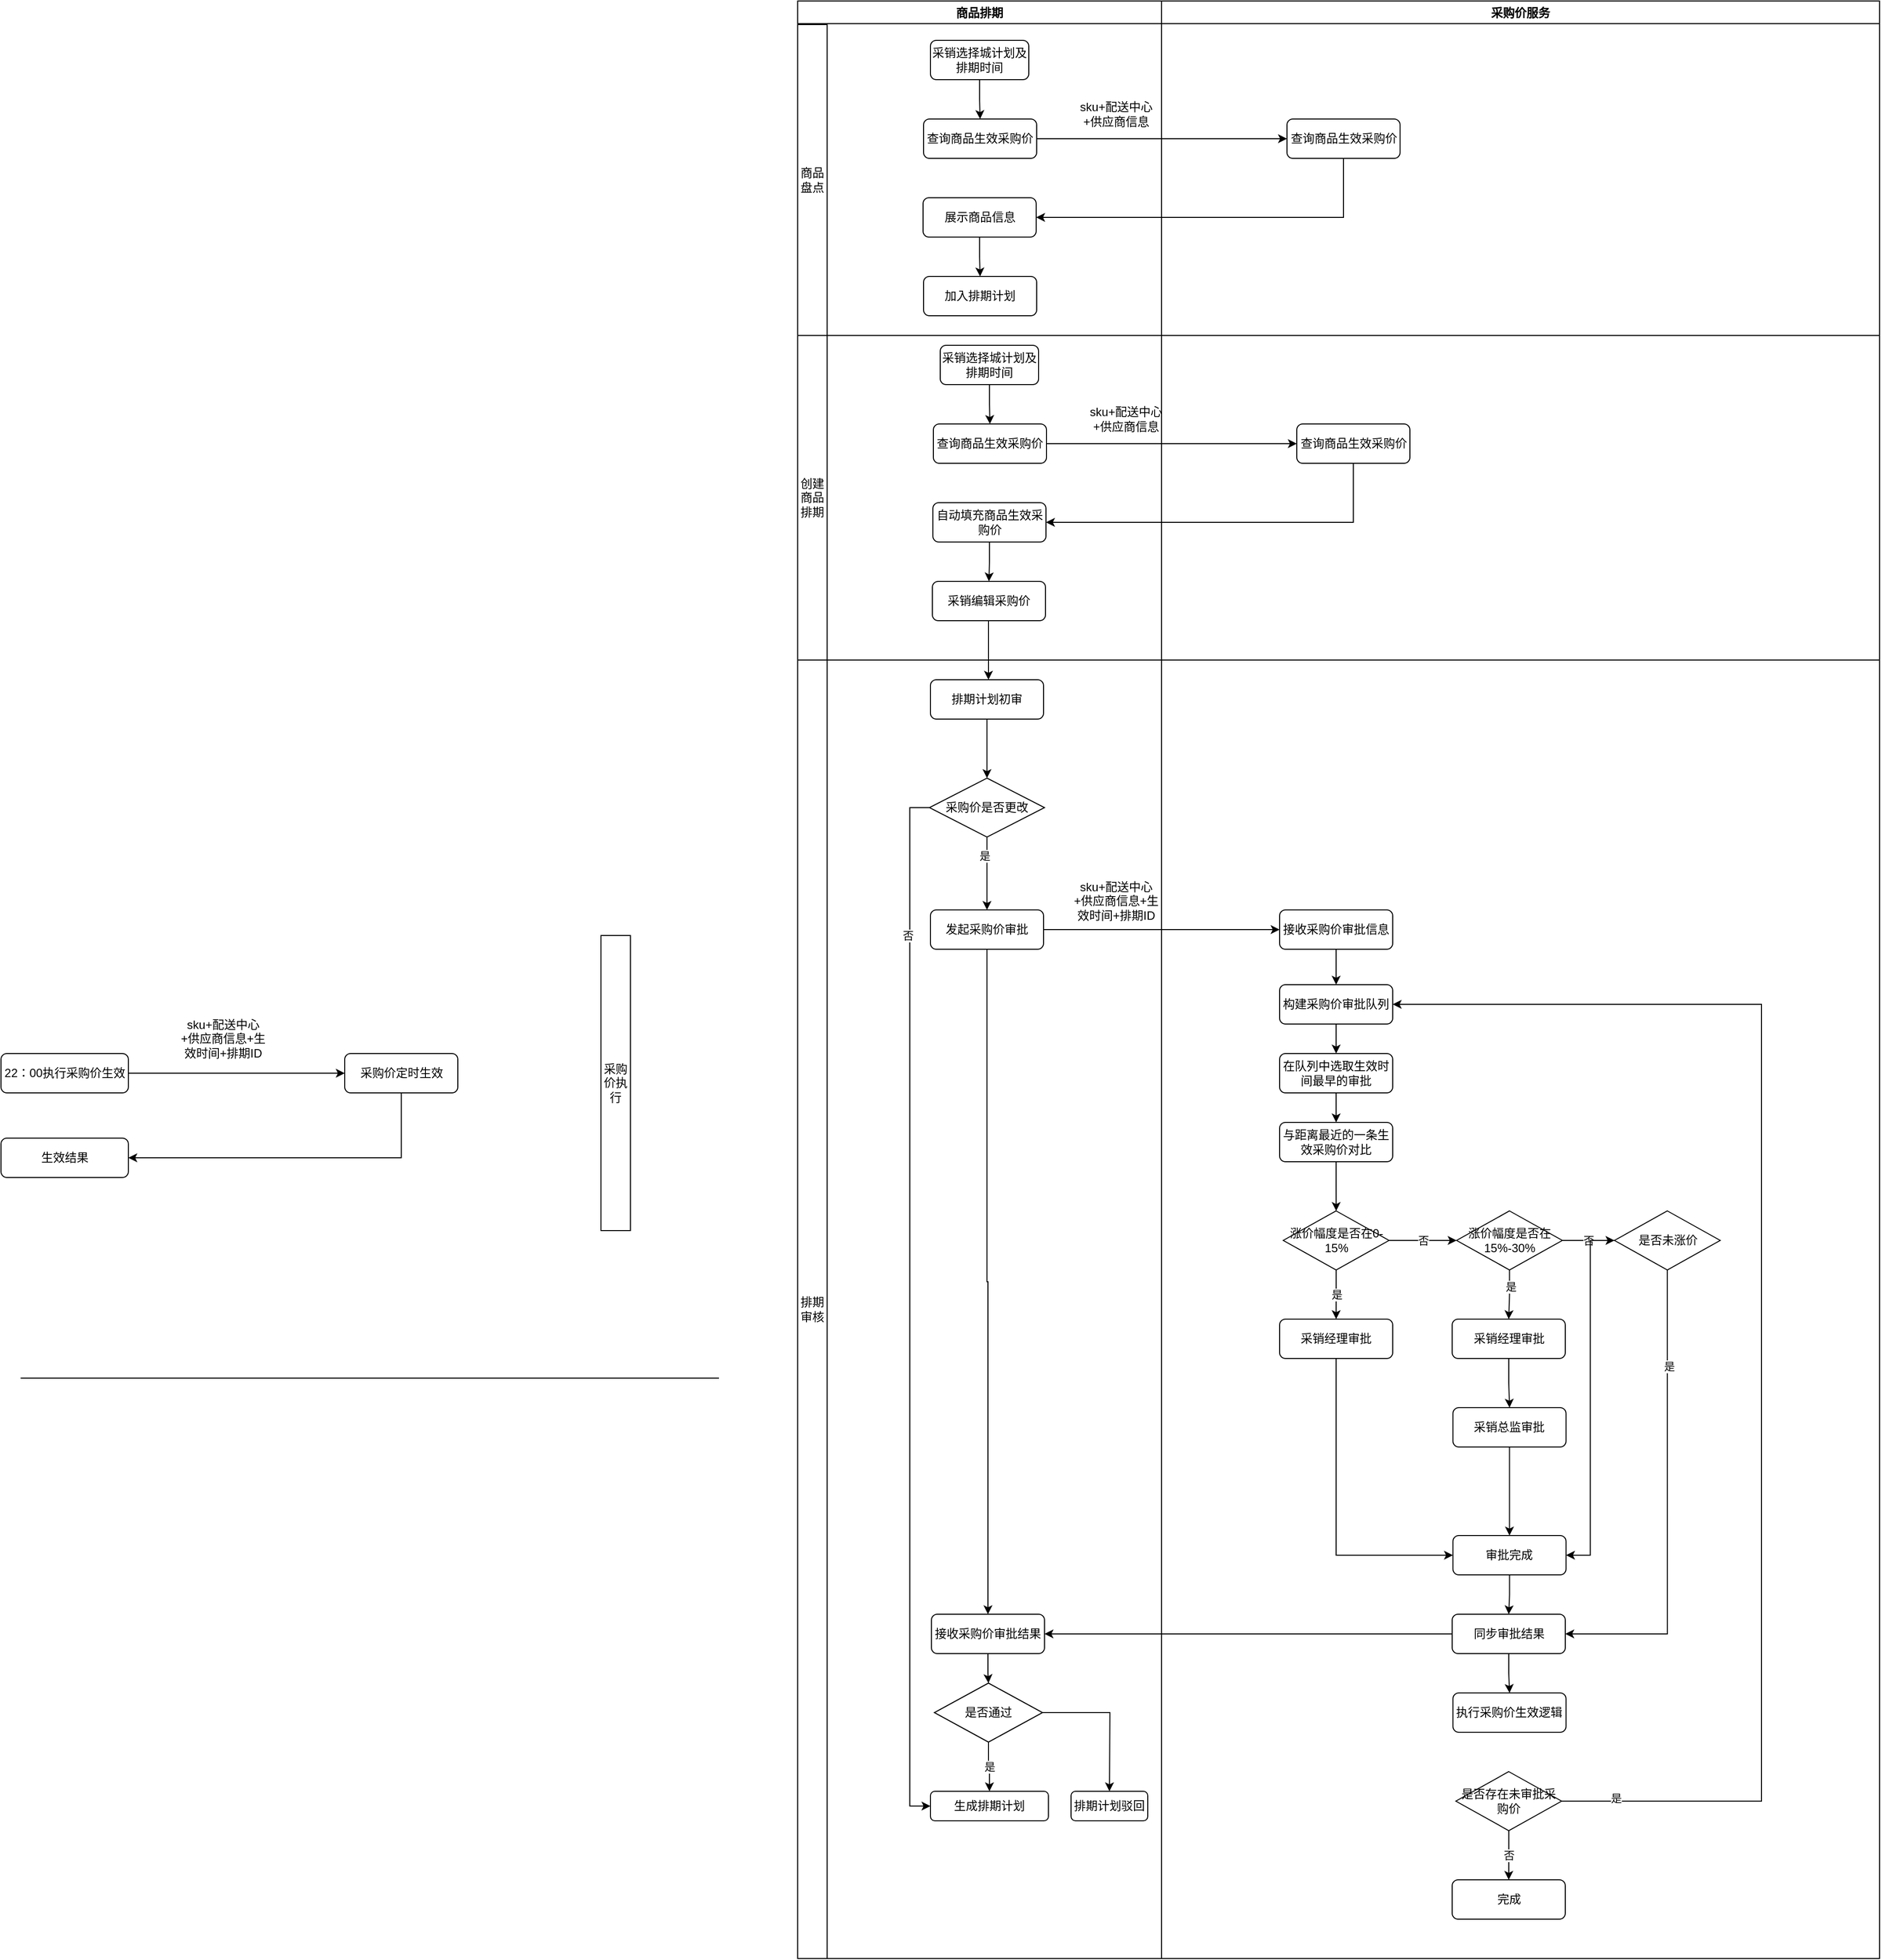 <mxfile version="15.4.0" type="github">
  <diagram id="C5RBs43oDa-KdzZeNtuy" name="Page-1">
    <mxGraphModel dx="3720" dy="1154" grid="1" gridSize="10" guides="1" tooltips="1" connect="1" arrows="1" fold="1" page="1" pageScale="1" pageWidth="827" pageHeight="1169" math="0" shadow="0">
      <root>
        <mxCell id="WIyWlLk6GJQsqaUBKTNV-0" />
        <mxCell id="WIyWlLk6GJQsqaUBKTNV-1" parent="WIyWlLk6GJQsqaUBKTNV-0" />
        <mxCell id="JaGCP64lXndvB-nV4re8-0" value="商品排期" style="swimlane;" vertex="1" parent="WIyWlLk6GJQsqaUBKTNV-1">
          <mxGeometry x="-60" y="400" width="370" height="1990" as="geometry" />
        </mxCell>
        <mxCell id="JaGCP64lXndvB-nV4re8-4" value="商品盘点" style="rounded=0;whiteSpace=wrap;html=1;" vertex="1" parent="JaGCP64lXndvB-nV4re8-0">
          <mxGeometry y="24" width="30" height="316" as="geometry" />
        </mxCell>
        <mxCell id="JaGCP64lXndvB-nV4re8-6" value="" style="edgeStyle=orthogonalEdgeStyle;rounded=0;orthogonalLoop=1;jettySize=auto;html=1;" edge="1" parent="JaGCP64lXndvB-nV4re8-0" source="JaGCP64lXndvB-nV4re8-2" target="JaGCP64lXndvB-nV4re8-5">
          <mxGeometry relative="1" as="geometry" />
        </mxCell>
        <mxCell id="JaGCP64lXndvB-nV4re8-2" value="采销选择城计划及排期时间" style="rounded=1;whiteSpace=wrap;html=1;" vertex="1" parent="JaGCP64lXndvB-nV4re8-0">
          <mxGeometry x="135" y="40" width="100" height="40" as="geometry" />
        </mxCell>
        <mxCell id="JaGCP64lXndvB-nV4re8-5" value="查询商品生效采购价" style="rounded=1;whiteSpace=wrap;html=1;" vertex="1" parent="JaGCP64lXndvB-nV4re8-0">
          <mxGeometry x="128" y="120" width="115" height="40" as="geometry" />
        </mxCell>
        <mxCell id="JaGCP64lXndvB-nV4re8-15" value="" style="edgeStyle=orthogonalEdgeStyle;rounded=0;orthogonalLoop=1;jettySize=auto;html=1;" edge="1" parent="JaGCP64lXndvB-nV4re8-0" source="JaGCP64lXndvB-nV4re8-8" target="JaGCP64lXndvB-nV4re8-14">
          <mxGeometry relative="1" as="geometry" />
        </mxCell>
        <mxCell id="JaGCP64lXndvB-nV4re8-8" value="展示商品信息" style="rounded=1;whiteSpace=wrap;html=1;" vertex="1" parent="JaGCP64lXndvB-nV4re8-0">
          <mxGeometry x="127.5" y="200" width="115" height="40" as="geometry" />
        </mxCell>
        <mxCell id="JaGCP64lXndvB-nV4re8-12" value="sku+配送中心+供应商信息" style="text;html=1;strokeColor=none;fillColor=none;align=center;verticalAlign=middle;whiteSpace=wrap;rounded=0;" vertex="1" parent="JaGCP64lXndvB-nV4re8-0">
          <mxGeometry x="278" y="100" width="92" height="30" as="geometry" />
        </mxCell>
        <mxCell id="JaGCP64lXndvB-nV4re8-13" value="创建商品排期" style="rounded=0;whiteSpace=wrap;html=1;" vertex="1" parent="JaGCP64lXndvB-nV4re8-0">
          <mxGeometry y="340" width="30" height="330" as="geometry" />
        </mxCell>
        <mxCell id="JaGCP64lXndvB-nV4re8-14" value="加入排期计划" style="rounded=1;whiteSpace=wrap;html=1;" vertex="1" parent="JaGCP64lXndvB-nV4re8-0">
          <mxGeometry x="128" y="280" width="115" height="40" as="geometry" />
        </mxCell>
        <mxCell id="JaGCP64lXndvB-nV4re8-16" style="edgeStyle=orthogonalEdgeStyle;rounded=0;orthogonalLoop=1;jettySize=auto;html=1;endArrow=none;endFill=0;" edge="1" parent="JaGCP64lXndvB-nV4re8-0">
          <mxGeometry relative="1" as="geometry">
            <mxPoint x="30" y="340" as="sourcePoint" />
            <mxPoint x="1100" y="340" as="targetPoint" />
            <Array as="points">
              <mxPoint x="940" y="340" />
            </Array>
          </mxGeometry>
        </mxCell>
        <mxCell id="JaGCP64lXndvB-nV4re8-30" value="排期审核" style="rounded=0;whiteSpace=wrap;html=1;" vertex="1" parent="JaGCP64lXndvB-nV4re8-0">
          <mxGeometry y="670" width="30" height="1320" as="geometry" />
        </mxCell>
        <mxCell id="JaGCP64lXndvB-nV4re8-35" value="" style="edgeStyle=orthogonalEdgeStyle;rounded=0;orthogonalLoop=1;jettySize=auto;html=1;endArrow=classic;endFill=1;" edge="1" parent="JaGCP64lXndvB-nV4re8-0" source="JaGCP64lXndvB-nV4re8-33">
          <mxGeometry relative="1" as="geometry">
            <mxPoint x="194" y="690" as="targetPoint" />
          </mxGeometry>
        </mxCell>
        <mxCell id="JaGCP64lXndvB-nV4re8-33" value="采销编辑采购价" style="rounded=1;whiteSpace=wrap;html=1;" vertex="1" parent="JaGCP64lXndvB-nV4re8-0">
          <mxGeometry x="137" y="590" width="115" height="40" as="geometry" />
        </mxCell>
        <mxCell id="JaGCP64lXndvB-nV4re8-59" style="edgeStyle=orthogonalEdgeStyle;rounded=0;orthogonalLoop=1;jettySize=auto;html=1;entryX=0;entryY=0.5;entryDx=0;entryDy=0;endArrow=classic;endFill=1;exitX=0;exitY=0.5;exitDx=0;exitDy=0;" edge="1" parent="JaGCP64lXndvB-nV4re8-0" source="JaGCP64lXndvB-nV4re8-31" target="JaGCP64lXndvB-nV4re8-57">
          <mxGeometry relative="1" as="geometry" />
        </mxCell>
        <mxCell id="JaGCP64lXndvB-nV4re8-60" value="否" style="edgeLabel;html=1;align=center;verticalAlign=middle;resizable=0;points=[];" vertex="1" connectable="0" parent="JaGCP64lXndvB-nV4re8-59">
          <mxGeometry x="-0.717" y="-2" relative="1" as="geometry">
            <mxPoint as="offset" />
          </mxGeometry>
        </mxCell>
        <mxCell id="JaGCP64lXndvB-nV4re8-102" value="" style="edgeStyle=orthogonalEdgeStyle;rounded=0;orthogonalLoop=1;jettySize=auto;html=1;endArrow=classic;endFill=1;entryX=0.5;entryY=0;entryDx=0;entryDy=0;" edge="1" parent="JaGCP64lXndvB-nV4re8-0" source="JaGCP64lXndvB-nV4re8-31" target="JaGCP64lXndvB-nV4re8-47">
          <mxGeometry relative="1" as="geometry">
            <mxPoint x="194.5" y="890" as="targetPoint" />
          </mxGeometry>
        </mxCell>
        <mxCell id="JaGCP64lXndvB-nV4re8-103" value="是" style="edgeLabel;html=1;align=center;verticalAlign=middle;resizable=0;points=[];" vertex="1" connectable="0" parent="JaGCP64lXndvB-nV4re8-102">
          <mxGeometry x="-0.486" y="-3" relative="1" as="geometry">
            <mxPoint as="offset" />
          </mxGeometry>
        </mxCell>
        <mxCell id="JaGCP64lXndvB-nV4re8-31" value="采购价是否更改" style="rhombus;whiteSpace=wrap;html=1;" vertex="1" parent="JaGCP64lXndvB-nV4re8-0">
          <mxGeometry x="134" y="790" width="117" height="60" as="geometry" />
        </mxCell>
        <mxCell id="JaGCP64lXndvB-nV4re8-104" value="" style="edgeStyle=orthogonalEdgeStyle;rounded=0;orthogonalLoop=1;jettySize=auto;html=1;endArrow=classic;endFill=1;entryX=0.5;entryY=0;entryDx=0;entryDy=0;" edge="1" parent="JaGCP64lXndvB-nV4re8-0" source="JaGCP64lXndvB-nV4re8-47" target="JaGCP64lXndvB-nV4re8-52">
          <mxGeometry relative="1" as="geometry" />
        </mxCell>
        <mxCell id="JaGCP64lXndvB-nV4re8-47" value="发起采购价审批" style="rounded=1;whiteSpace=wrap;html=1;" vertex="1" parent="JaGCP64lXndvB-nV4re8-0">
          <mxGeometry x="135" y="924" width="115" height="40" as="geometry" />
        </mxCell>
        <mxCell id="JaGCP64lXndvB-nV4re8-56" value="" style="edgeStyle=orthogonalEdgeStyle;rounded=0;orthogonalLoop=1;jettySize=auto;html=1;endArrow=classic;endFill=1;" edge="1" parent="JaGCP64lXndvB-nV4re8-0" source="JaGCP64lXndvB-nV4re8-52" target="JaGCP64lXndvB-nV4re8-55">
          <mxGeometry relative="1" as="geometry" />
        </mxCell>
        <mxCell id="JaGCP64lXndvB-nV4re8-52" value="接收采购价审批结果" style="rounded=1;whiteSpace=wrap;html=1;" vertex="1" parent="JaGCP64lXndvB-nV4re8-0">
          <mxGeometry x="136" y="1640" width="115" height="40" as="geometry" />
        </mxCell>
        <mxCell id="JaGCP64lXndvB-nV4re8-54" value="sku+配送中心+供应商信息+生效时间+排期ID" style="text;html=1;strokeColor=none;fillColor=none;align=center;verticalAlign=middle;whiteSpace=wrap;rounded=0;" vertex="1" parent="JaGCP64lXndvB-nV4re8-0">
          <mxGeometry x="278" y="900" width="92" height="30" as="geometry" />
        </mxCell>
        <mxCell id="JaGCP64lXndvB-nV4re8-58" value="是" style="edgeStyle=orthogonalEdgeStyle;rounded=0;orthogonalLoop=1;jettySize=auto;html=1;endArrow=classic;endFill=1;" edge="1" parent="JaGCP64lXndvB-nV4re8-0" source="JaGCP64lXndvB-nV4re8-55" target="JaGCP64lXndvB-nV4re8-57">
          <mxGeometry relative="1" as="geometry" />
        </mxCell>
        <mxCell id="JaGCP64lXndvB-nV4re8-63" style="edgeStyle=orthogonalEdgeStyle;rounded=0;orthogonalLoop=1;jettySize=auto;html=1;entryX=0.5;entryY=0;entryDx=0;entryDy=0;endArrow=classic;endFill=1;" edge="1" parent="JaGCP64lXndvB-nV4re8-0" source="JaGCP64lXndvB-nV4re8-55">
          <mxGeometry relative="1" as="geometry">
            <mxPoint x="317" y="1820" as="targetPoint" />
          </mxGeometry>
        </mxCell>
        <mxCell id="JaGCP64lXndvB-nV4re8-55" value="是否通过" style="rhombus;whiteSpace=wrap;html=1;" vertex="1" parent="JaGCP64lXndvB-nV4re8-0">
          <mxGeometry x="139" y="1710" width="110" height="60" as="geometry" />
        </mxCell>
        <mxCell id="JaGCP64lXndvB-nV4re8-57" value="生成排期计划" style="rounded=1;whiteSpace=wrap;html=1;" vertex="1" parent="JaGCP64lXndvB-nV4re8-0">
          <mxGeometry x="135" y="1820" width="120" height="30" as="geometry" />
        </mxCell>
        <mxCell id="JaGCP64lXndvB-nV4re8-62" value="排期计划驳回" style="rounded=1;whiteSpace=wrap;html=1;" vertex="1" parent="JaGCP64lXndvB-nV4re8-0">
          <mxGeometry x="278" y="1820" width="78" height="30" as="geometry" />
        </mxCell>
        <mxCell id="JaGCP64lXndvB-nV4re8-112" value="" style="edgeStyle=orthogonalEdgeStyle;rounded=0;orthogonalLoop=1;jettySize=auto;html=1;endArrow=classic;endFill=1;" edge="1" parent="JaGCP64lXndvB-nV4re8-0" source="JaGCP64lXndvB-nV4re8-110" target="JaGCP64lXndvB-nV4re8-31">
          <mxGeometry relative="1" as="geometry" />
        </mxCell>
        <mxCell id="JaGCP64lXndvB-nV4re8-110" value="排期计划初审" style="rounded=1;whiteSpace=wrap;html=1;" vertex="1" parent="JaGCP64lXndvB-nV4re8-0">
          <mxGeometry x="135" y="690" width="115" height="40" as="geometry" />
        </mxCell>
        <mxCell id="JaGCP64lXndvB-nV4re8-1" value="采购价服务" style="swimlane;" vertex="1" parent="WIyWlLk6GJQsqaUBKTNV-1">
          <mxGeometry x="310" y="400" width="730" height="1990" as="geometry" />
        </mxCell>
        <mxCell id="JaGCP64lXndvB-nV4re8-7" value="查询商品生效采购价" style="rounded=1;whiteSpace=wrap;html=1;" vertex="1" parent="JaGCP64lXndvB-nV4re8-1">
          <mxGeometry x="127.5" y="120" width="115" height="40" as="geometry" />
        </mxCell>
        <mxCell id="JaGCP64lXndvB-nV4re8-23" value="采销选择城计划及排期时间" style="rounded=1;whiteSpace=wrap;html=1;" vertex="1" parent="JaGCP64lXndvB-nV4re8-1">
          <mxGeometry x="-225" y="350" width="100" height="40" as="geometry" />
        </mxCell>
        <mxCell id="JaGCP64lXndvB-nV4re8-24" value="查询商品生效采购价" style="rounded=1;whiteSpace=wrap;html=1;" vertex="1" parent="JaGCP64lXndvB-nV4re8-1">
          <mxGeometry x="-232" y="430" width="115" height="40" as="geometry" />
        </mxCell>
        <mxCell id="JaGCP64lXndvB-nV4re8-22" value="" style="edgeStyle=orthogonalEdgeStyle;rounded=0;orthogonalLoop=1;jettySize=auto;html=1;" edge="1" parent="JaGCP64lXndvB-nV4re8-1" source="JaGCP64lXndvB-nV4re8-23" target="JaGCP64lXndvB-nV4re8-24">
          <mxGeometry relative="1" as="geometry" />
        </mxCell>
        <mxCell id="JaGCP64lXndvB-nV4re8-25" value="自动填充商品生效采购价" style="rounded=1;whiteSpace=wrap;html=1;" vertex="1" parent="JaGCP64lXndvB-nV4re8-1">
          <mxGeometry x="-232.5" y="510" width="115" height="40" as="geometry" />
        </mxCell>
        <mxCell id="JaGCP64lXndvB-nV4re8-26" value="sku+配送中心+供应商信息" style="text;html=1;strokeColor=none;fillColor=none;align=center;verticalAlign=middle;whiteSpace=wrap;rounded=0;" vertex="1" parent="JaGCP64lXndvB-nV4re8-1">
          <mxGeometry x="-82" y="410" width="92" height="30" as="geometry" />
        </mxCell>
        <mxCell id="JaGCP64lXndvB-nV4re8-27" value="查询商品生效采购价" style="rounded=1;whiteSpace=wrap;html=1;" vertex="1" parent="JaGCP64lXndvB-nV4re8-1">
          <mxGeometry x="137.5" y="430" width="115" height="40" as="geometry" />
        </mxCell>
        <mxCell id="JaGCP64lXndvB-nV4re8-28" style="edgeStyle=orthogonalEdgeStyle;rounded=0;orthogonalLoop=1;jettySize=auto;html=1;entryX=0;entryY=0.5;entryDx=0;entryDy=0;" edge="1" parent="JaGCP64lXndvB-nV4re8-1" source="JaGCP64lXndvB-nV4re8-24" target="JaGCP64lXndvB-nV4re8-27">
          <mxGeometry relative="1" as="geometry" />
        </mxCell>
        <mxCell id="JaGCP64lXndvB-nV4re8-29" style="edgeStyle=orthogonalEdgeStyle;rounded=0;orthogonalLoop=1;jettySize=auto;html=1;entryX=1;entryY=0.5;entryDx=0;entryDy=0;exitX=0.5;exitY=1;exitDx=0;exitDy=0;" edge="1" parent="JaGCP64lXndvB-nV4re8-1" source="JaGCP64lXndvB-nV4re8-27" target="JaGCP64lXndvB-nV4re8-25">
          <mxGeometry relative="1" as="geometry" />
        </mxCell>
        <mxCell id="JaGCP64lXndvB-nV4re8-114" value="" style="edgeStyle=orthogonalEdgeStyle;rounded=0;orthogonalLoop=1;jettySize=auto;html=1;endArrow=classic;endFill=1;" edge="1" parent="JaGCP64lXndvB-nV4re8-1" source="JaGCP64lXndvB-nV4re8-50" target="JaGCP64lXndvB-nV4re8-113">
          <mxGeometry relative="1" as="geometry" />
        </mxCell>
        <mxCell id="JaGCP64lXndvB-nV4re8-50" value="接收采购价审批信息" style="rounded=1;whiteSpace=wrap;html=1;" vertex="1" parent="JaGCP64lXndvB-nV4re8-1">
          <mxGeometry x="120" y="924" width="115" height="40" as="geometry" />
        </mxCell>
        <mxCell id="JaGCP64lXndvB-nV4re8-116" value="" style="edgeStyle=orthogonalEdgeStyle;rounded=0;orthogonalLoop=1;jettySize=auto;html=1;endArrow=classic;endFill=1;" edge="1" parent="JaGCP64lXndvB-nV4re8-1" source="JaGCP64lXndvB-nV4re8-113" target="JaGCP64lXndvB-nV4re8-115">
          <mxGeometry relative="1" as="geometry" />
        </mxCell>
        <mxCell id="JaGCP64lXndvB-nV4re8-113" value="构建采购价审批队列" style="rounded=1;whiteSpace=wrap;html=1;" vertex="1" parent="JaGCP64lXndvB-nV4re8-1">
          <mxGeometry x="120" y="1000" width="115" height="40" as="geometry" />
        </mxCell>
        <mxCell id="JaGCP64lXndvB-nV4re8-118" value="" style="edgeStyle=orthogonalEdgeStyle;rounded=0;orthogonalLoop=1;jettySize=auto;html=1;endArrow=classic;endFill=1;" edge="1" parent="JaGCP64lXndvB-nV4re8-1" source="JaGCP64lXndvB-nV4re8-115" target="JaGCP64lXndvB-nV4re8-117">
          <mxGeometry relative="1" as="geometry" />
        </mxCell>
        <mxCell id="JaGCP64lXndvB-nV4re8-115" value="在队列中选取生效时间最早的审批" style="rounded=1;whiteSpace=wrap;html=1;" vertex="1" parent="JaGCP64lXndvB-nV4re8-1">
          <mxGeometry x="120" y="1070" width="115" height="40" as="geometry" />
        </mxCell>
        <mxCell id="JaGCP64lXndvB-nV4re8-120" value="" style="edgeStyle=orthogonalEdgeStyle;rounded=0;orthogonalLoop=1;jettySize=auto;html=1;endArrow=classic;endFill=1;" edge="1" parent="JaGCP64lXndvB-nV4re8-1" source="JaGCP64lXndvB-nV4re8-117" target="JaGCP64lXndvB-nV4re8-119">
          <mxGeometry relative="1" as="geometry" />
        </mxCell>
        <mxCell id="JaGCP64lXndvB-nV4re8-117" value="与距离最近的一条生效采购价对比" style="rounded=1;whiteSpace=wrap;html=1;" vertex="1" parent="JaGCP64lXndvB-nV4re8-1">
          <mxGeometry x="120" y="1140" width="115" height="40" as="geometry" />
        </mxCell>
        <mxCell id="JaGCP64lXndvB-nV4re8-122" value="是" style="edgeStyle=orthogonalEdgeStyle;rounded=0;orthogonalLoop=1;jettySize=auto;html=1;endArrow=classic;endFill=1;" edge="1" parent="JaGCP64lXndvB-nV4re8-1" source="JaGCP64lXndvB-nV4re8-119" target="JaGCP64lXndvB-nV4re8-121">
          <mxGeometry relative="1" as="geometry" />
        </mxCell>
        <mxCell id="JaGCP64lXndvB-nV4re8-124" value="" style="edgeStyle=orthogonalEdgeStyle;rounded=0;orthogonalLoop=1;jettySize=auto;html=1;endArrow=classic;endFill=1;" edge="1" parent="JaGCP64lXndvB-nV4re8-1" source="JaGCP64lXndvB-nV4re8-119" target="JaGCP64lXndvB-nV4re8-123">
          <mxGeometry relative="1" as="geometry" />
        </mxCell>
        <mxCell id="JaGCP64lXndvB-nV4re8-127" value="否" style="edgeLabel;html=1;align=center;verticalAlign=middle;resizable=0;points=[];" vertex="1" connectable="0" parent="JaGCP64lXndvB-nV4re8-124">
          <mxGeometry x="-0.018" relative="1" as="geometry">
            <mxPoint as="offset" />
          </mxGeometry>
        </mxCell>
        <mxCell id="JaGCP64lXndvB-nV4re8-119" value="涨价幅度是否在0-15%" style="rhombus;whiteSpace=wrap;html=1;" vertex="1" parent="JaGCP64lXndvB-nV4re8-1">
          <mxGeometry x="123.75" y="1230" width="107.5" height="60" as="geometry" />
        </mxCell>
        <mxCell id="JaGCP64lXndvB-nV4re8-138" style="edgeStyle=orthogonalEdgeStyle;rounded=0;orthogonalLoop=1;jettySize=auto;html=1;entryX=0;entryY=0.5;entryDx=0;entryDy=0;endArrow=classic;endFill=1;exitX=0.5;exitY=1;exitDx=0;exitDy=0;" edge="1" parent="JaGCP64lXndvB-nV4re8-1" source="JaGCP64lXndvB-nV4re8-121" target="JaGCP64lXndvB-nV4re8-135">
          <mxGeometry relative="1" as="geometry" />
        </mxCell>
        <mxCell id="JaGCP64lXndvB-nV4re8-121" value="采销经理审批" style="rounded=1;whiteSpace=wrap;html=1;" vertex="1" parent="JaGCP64lXndvB-nV4re8-1">
          <mxGeometry x="120" y="1340" width="115" height="40" as="geometry" />
        </mxCell>
        <mxCell id="JaGCP64lXndvB-nV4re8-126" value="" style="edgeStyle=orthogonalEdgeStyle;rounded=0;orthogonalLoop=1;jettySize=auto;html=1;endArrow=classic;endFill=1;" edge="1" parent="JaGCP64lXndvB-nV4re8-1" source="JaGCP64lXndvB-nV4re8-123" target="JaGCP64lXndvB-nV4re8-125">
          <mxGeometry relative="1" as="geometry" />
        </mxCell>
        <mxCell id="JaGCP64lXndvB-nV4re8-134" value="是" style="edgeLabel;html=1;align=center;verticalAlign=middle;resizable=0;points=[];" vertex="1" connectable="0" parent="JaGCP64lXndvB-nV4re8-126">
          <mxGeometry x="-0.33" y="1" relative="1" as="geometry">
            <mxPoint as="offset" />
          </mxGeometry>
        </mxCell>
        <mxCell id="JaGCP64lXndvB-nV4re8-133" value="否" style="edgeStyle=orthogonalEdgeStyle;rounded=0;orthogonalLoop=1;jettySize=auto;html=1;endArrow=classic;endFill=1;" edge="1" parent="JaGCP64lXndvB-nV4re8-1" source="JaGCP64lXndvB-nV4re8-123" target="JaGCP64lXndvB-nV4re8-132">
          <mxGeometry relative="1" as="geometry" />
        </mxCell>
        <mxCell id="JaGCP64lXndvB-nV4re8-123" value="涨价幅度是否在15%-30%" style="rhombus;whiteSpace=wrap;html=1;" vertex="1" parent="JaGCP64lXndvB-nV4re8-1">
          <mxGeometry x="300" y="1230" width="107.5" height="60" as="geometry" />
        </mxCell>
        <mxCell id="JaGCP64lXndvB-nV4re8-131" value="" style="edgeStyle=orthogonalEdgeStyle;rounded=0;orthogonalLoop=1;jettySize=auto;html=1;endArrow=classic;endFill=1;" edge="1" parent="JaGCP64lXndvB-nV4re8-1" source="JaGCP64lXndvB-nV4re8-125" target="JaGCP64lXndvB-nV4re8-130">
          <mxGeometry relative="1" as="geometry" />
        </mxCell>
        <mxCell id="JaGCP64lXndvB-nV4re8-125" value="采销经理审批" style="rounded=1;whiteSpace=wrap;html=1;" vertex="1" parent="JaGCP64lXndvB-nV4re8-1">
          <mxGeometry x="295.5" y="1340" width="115" height="40" as="geometry" />
        </mxCell>
        <mxCell id="JaGCP64lXndvB-nV4re8-137" style="edgeStyle=orthogonalEdgeStyle;rounded=0;orthogonalLoop=1;jettySize=auto;html=1;endArrow=classic;endFill=1;" edge="1" parent="JaGCP64lXndvB-nV4re8-1" source="JaGCP64lXndvB-nV4re8-130" target="JaGCP64lXndvB-nV4re8-135">
          <mxGeometry relative="1" as="geometry" />
        </mxCell>
        <mxCell id="JaGCP64lXndvB-nV4re8-130" value="采销总监审批" style="rounded=1;whiteSpace=wrap;html=1;" vertex="1" parent="JaGCP64lXndvB-nV4re8-1">
          <mxGeometry x="296.25" y="1430" width="115" height="40" as="geometry" />
        </mxCell>
        <mxCell id="JaGCP64lXndvB-nV4re8-136" style="edgeStyle=orthogonalEdgeStyle;rounded=0;orthogonalLoop=1;jettySize=auto;html=1;entryX=1;entryY=0.5;entryDx=0;entryDy=0;endArrow=classic;endFill=1;" edge="1" parent="JaGCP64lXndvB-nV4re8-1" source="JaGCP64lXndvB-nV4re8-132" target="JaGCP64lXndvB-nV4re8-135">
          <mxGeometry relative="1" as="geometry" />
        </mxCell>
        <mxCell id="JaGCP64lXndvB-nV4re8-142" style="edgeStyle=orthogonalEdgeStyle;rounded=0;orthogonalLoop=1;jettySize=auto;html=1;entryX=1;entryY=0.5;entryDx=0;entryDy=0;endArrow=classic;endFill=1;exitX=0.5;exitY=1;exitDx=0;exitDy=0;" edge="1" parent="JaGCP64lXndvB-nV4re8-1" source="JaGCP64lXndvB-nV4re8-132" target="JaGCP64lXndvB-nV4re8-140">
          <mxGeometry relative="1" as="geometry" />
        </mxCell>
        <mxCell id="JaGCP64lXndvB-nV4re8-146" value="是" style="edgeLabel;html=1;align=center;verticalAlign=middle;resizable=0;points=[];" vertex="1" connectable="0" parent="JaGCP64lXndvB-nV4re8-142">
          <mxGeometry x="-0.586" y="1" relative="1" as="geometry">
            <mxPoint as="offset" />
          </mxGeometry>
        </mxCell>
        <mxCell id="JaGCP64lXndvB-nV4re8-132" value="是否未涨价" style="rhombus;whiteSpace=wrap;html=1;" vertex="1" parent="JaGCP64lXndvB-nV4re8-1">
          <mxGeometry x="460.5" y="1230" width="107.5" height="60" as="geometry" />
        </mxCell>
        <mxCell id="JaGCP64lXndvB-nV4re8-141" value="" style="edgeStyle=orthogonalEdgeStyle;rounded=0;orthogonalLoop=1;jettySize=auto;html=1;endArrow=classic;endFill=1;" edge="1" parent="JaGCP64lXndvB-nV4re8-1" source="JaGCP64lXndvB-nV4re8-135" target="JaGCP64lXndvB-nV4re8-140">
          <mxGeometry relative="1" as="geometry" />
        </mxCell>
        <mxCell id="JaGCP64lXndvB-nV4re8-135" value="审批完成" style="rounded=1;whiteSpace=wrap;html=1;" vertex="1" parent="JaGCP64lXndvB-nV4re8-1">
          <mxGeometry x="296.25" y="1560" width="115" height="40" as="geometry" />
        </mxCell>
        <mxCell id="JaGCP64lXndvB-nV4re8-153" value="" style="edgeStyle=orthogonalEdgeStyle;rounded=0;orthogonalLoop=1;jettySize=auto;html=1;endArrow=classic;endFill=1;" edge="1" parent="JaGCP64lXndvB-nV4re8-1" source="JaGCP64lXndvB-nV4re8-140" target="JaGCP64lXndvB-nV4re8-152">
          <mxGeometry relative="1" as="geometry" />
        </mxCell>
        <mxCell id="JaGCP64lXndvB-nV4re8-140" value="同步审批结果" style="rounded=1;whiteSpace=wrap;html=1;" vertex="1" parent="JaGCP64lXndvB-nV4re8-1">
          <mxGeometry x="295.5" y="1640" width="115" height="40" as="geometry" />
        </mxCell>
        <mxCell id="JaGCP64lXndvB-nV4re8-144" style="edgeStyle=orthogonalEdgeStyle;rounded=0;orthogonalLoop=1;jettySize=auto;html=1;endArrow=none;endFill=0;" edge="1" parent="JaGCP64lXndvB-nV4re8-1">
          <mxGeometry relative="1" as="geometry">
            <mxPoint x="-342" y="670" as="sourcePoint" />
            <mxPoint x="730" y="670" as="targetPoint" />
            <Array as="points">
              <mxPoint x="568" y="670" />
            </Array>
          </mxGeometry>
        </mxCell>
        <mxCell id="JaGCP64lXndvB-nV4re8-148" style="edgeStyle=orthogonalEdgeStyle;rounded=0;orthogonalLoop=1;jettySize=auto;html=1;entryX=1;entryY=0.5;entryDx=0;entryDy=0;endArrow=classic;endFill=1;exitX=1;exitY=0.5;exitDx=0;exitDy=0;" edge="1" parent="JaGCP64lXndvB-nV4re8-1" source="JaGCP64lXndvB-nV4re8-147" target="JaGCP64lXndvB-nV4re8-113">
          <mxGeometry relative="1" as="geometry">
            <Array as="points">
              <mxPoint x="610" y="1830" />
              <mxPoint x="610" y="1020" />
            </Array>
          </mxGeometry>
        </mxCell>
        <mxCell id="JaGCP64lXndvB-nV4re8-149" value="是" style="edgeLabel;html=1;align=center;verticalAlign=middle;resizable=0;points=[];" vertex="1" connectable="0" parent="JaGCP64lXndvB-nV4re8-148">
          <mxGeometry x="-0.921" y="3" relative="1" as="geometry">
            <mxPoint as="offset" />
          </mxGeometry>
        </mxCell>
        <mxCell id="JaGCP64lXndvB-nV4re8-151" value="否" style="edgeStyle=orthogonalEdgeStyle;rounded=0;orthogonalLoop=1;jettySize=auto;html=1;endArrow=classic;endFill=1;" edge="1" parent="JaGCP64lXndvB-nV4re8-1" source="JaGCP64lXndvB-nV4re8-147" target="JaGCP64lXndvB-nV4re8-150">
          <mxGeometry relative="1" as="geometry" />
        </mxCell>
        <mxCell id="JaGCP64lXndvB-nV4re8-147" value="是否存在未审批采购价" style="rhombus;whiteSpace=wrap;html=1;" vertex="1" parent="JaGCP64lXndvB-nV4re8-1">
          <mxGeometry x="299.25" y="1800" width="107.5" height="60" as="geometry" />
        </mxCell>
        <mxCell id="JaGCP64lXndvB-nV4re8-150" value="完成" style="rounded=1;whiteSpace=wrap;html=1;" vertex="1" parent="JaGCP64lXndvB-nV4re8-1">
          <mxGeometry x="295.5" y="1910" width="115" height="40" as="geometry" />
        </mxCell>
        <mxCell id="JaGCP64lXndvB-nV4re8-152" value="执行采购价生效逻辑" style="rounded=1;whiteSpace=wrap;html=1;" vertex="1" parent="JaGCP64lXndvB-nV4re8-1">
          <mxGeometry x="296.25" y="1720" width="115" height="40" as="geometry" />
        </mxCell>
        <mxCell id="JaGCP64lXndvB-nV4re8-10" style="edgeStyle=orthogonalEdgeStyle;rounded=0;orthogonalLoop=1;jettySize=auto;html=1;entryX=0;entryY=0.5;entryDx=0;entryDy=0;" edge="1" parent="WIyWlLk6GJQsqaUBKTNV-1" source="JaGCP64lXndvB-nV4re8-5" target="JaGCP64lXndvB-nV4re8-7">
          <mxGeometry relative="1" as="geometry" />
        </mxCell>
        <mxCell id="JaGCP64lXndvB-nV4re8-11" style="edgeStyle=orthogonalEdgeStyle;rounded=0;orthogonalLoop=1;jettySize=auto;html=1;entryX=1;entryY=0.5;entryDx=0;entryDy=0;exitX=0.5;exitY=1;exitDx=0;exitDy=0;" edge="1" parent="WIyWlLk6GJQsqaUBKTNV-1" source="JaGCP64lXndvB-nV4re8-7" target="JaGCP64lXndvB-nV4re8-8">
          <mxGeometry relative="1" as="geometry" />
        </mxCell>
        <mxCell id="JaGCP64lXndvB-nV4re8-34" value="" style="edgeStyle=orthogonalEdgeStyle;rounded=0;orthogonalLoop=1;jettySize=auto;html=1;endArrow=classic;endFill=1;" edge="1" parent="WIyWlLk6GJQsqaUBKTNV-1" source="JaGCP64lXndvB-nV4re8-25" target="JaGCP64lXndvB-nV4re8-33">
          <mxGeometry relative="1" as="geometry" />
        </mxCell>
        <mxCell id="JaGCP64lXndvB-nV4re8-51" style="edgeStyle=orthogonalEdgeStyle;rounded=0;orthogonalLoop=1;jettySize=auto;html=1;entryX=0;entryY=0.5;entryDx=0;entryDy=0;endArrow=classic;endFill=1;" edge="1" parent="WIyWlLk6GJQsqaUBKTNV-1" source="JaGCP64lXndvB-nV4re8-47" target="JaGCP64lXndvB-nV4re8-50">
          <mxGeometry relative="1" as="geometry" />
        </mxCell>
        <mxCell id="JaGCP64lXndvB-nV4re8-95" value="22：00执行采购价生效" style="rounded=1;whiteSpace=wrap;html=1;" vertex="1" parent="WIyWlLk6GJQsqaUBKTNV-1">
          <mxGeometry x="-870" y="1470" width="129.5" height="40" as="geometry" />
        </mxCell>
        <mxCell id="JaGCP64lXndvB-nV4re8-98" value="sku+配送中心+供应商信息+生效时间+排期ID" style="text;html=1;strokeColor=none;fillColor=none;align=center;verticalAlign=middle;whiteSpace=wrap;rounded=0;" vertex="1" parent="WIyWlLk6GJQsqaUBKTNV-1">
          <mxGeometry x="-690.5" y="1440" width="92" height="30" as="geometry" />
        </mxCell>
        <mxCell id="JaGCP64lXndvB-nV4re8-99" value="生效结果" style="rounded=1;whiteSpace=wrap;html=1;" vertex="1" parent="WIyWlLk6GJQsqaUBKTNV-1">
          <mxGeometry x="-870" y="1556" width="129.5" height="40" as="geometry" />
        </mxCell>
        <mxCell id="JaGCP64lXndvB-nV4re8-96" value="采购价定时生效" style="rounded=1;whiteSpace=wrap;html=1;" vertex="1" parent="WIyWlLk6GJQsqaUBKTNV-1">
          <mxGeometry x="-520.5" y="1470" width="115" height="40" as="geometry" />
        </mxCell>
        <mxCell id="JaGCP64lXndvB-nV4re8-97" style="edgeStyle=orthogonalEdgeStyle;rounded=0;orthogonalLoop=1;jettySize=auto;html=1;entryX=0;entryY=0.5;entryDx=0;entryDy=0;endArrow=classic;endFill=1;" edge="1" parent="WIyWlLk6GJQsqaUBKTNV-1" source="JaGCP64lXndvB-nV4re8-95" target="JaGCP64lXndvB-nV4re8-96">
          <mxGeometry relative="1" as="geometry" />
        </mxCell>
        <mxCell id="JaGCP64lXndvB-nV4re8-100" style="edgeStyle=orthogonalEdgeStyle;rounded=0;orthogonalLoop=1;jettySize=auto;html=1;endArrow=classic;endFill=1;exitX=0.5;exitY=1;exitDx=0;exitDy=0;" edge="1" parent="WIyWlLk6GJQsqaUBKTNV-1" source="JaGCP64lXndvB-nV4re8-96">
          <mxGeometry relative="1" as="geometry">
            <mxPoint x="-740.5" y="1576" as="targetPoint" />
            <Array as="points">
              <mxPoint x="-462.5" y="1576" />
              <mxPoint x="-740.5" y="1576" />
            </Array>
          </mxGeometry>
        </mxCell>
        <mxCell id="JaGCP64lXndvB-nV4re8-93" style="edgeStyle=orthogonalEdgeStyle;rounded=0;orthogonalLoop=1;jettySize=auto;html=1;endArrow=none;endFill=0;" edge="1" parent="WIyWlLk6GJQsqaUBKTNV-1">
          <mxGeometry relative="1" as="geometry">
            <mxPoint x="-850" y="1800" as="sourcePoint" />
            <mxPoint x="-140" y="1800" as="targetPoint" />
          </mxGeometry>
        </mxCell>
        <mxCell id="JaGCP64lXndvB-nV4re8-94" value="采购价执行" style="rounded=0;whiteSpace=wrap;html=1;" vertex="1" parent="WIyWlLk6GJQsqaUBKTNV-1">
          <mxGeometry x="-260" y="1350" width="30" height="300" as="geometry" />
        </mxCell>
        <mxCell id="JaGCP64lXndvB-nV4re8-143" style="edgeStyle=orthogonalEdgeStyle;rounded=0;orthogonalLoop=1;jettySize=auto;html=1;entryX=1;entryY=0.5;entryDx=0;entryDy=0;endArrow=classic;endFill=1;" edge="1" parent="WIyWlLk6GJQsqaUBKTNV-1" source="JaGCP64lXndvB-nV4re8-140" target="JaGCP64lXndvB-nV4re8-52">
          <mxGeometry relative="1" as="geometry" />
        </mxCell>
      </root>
    </mxGraphModel>
  </diagram>
</mxfile>
